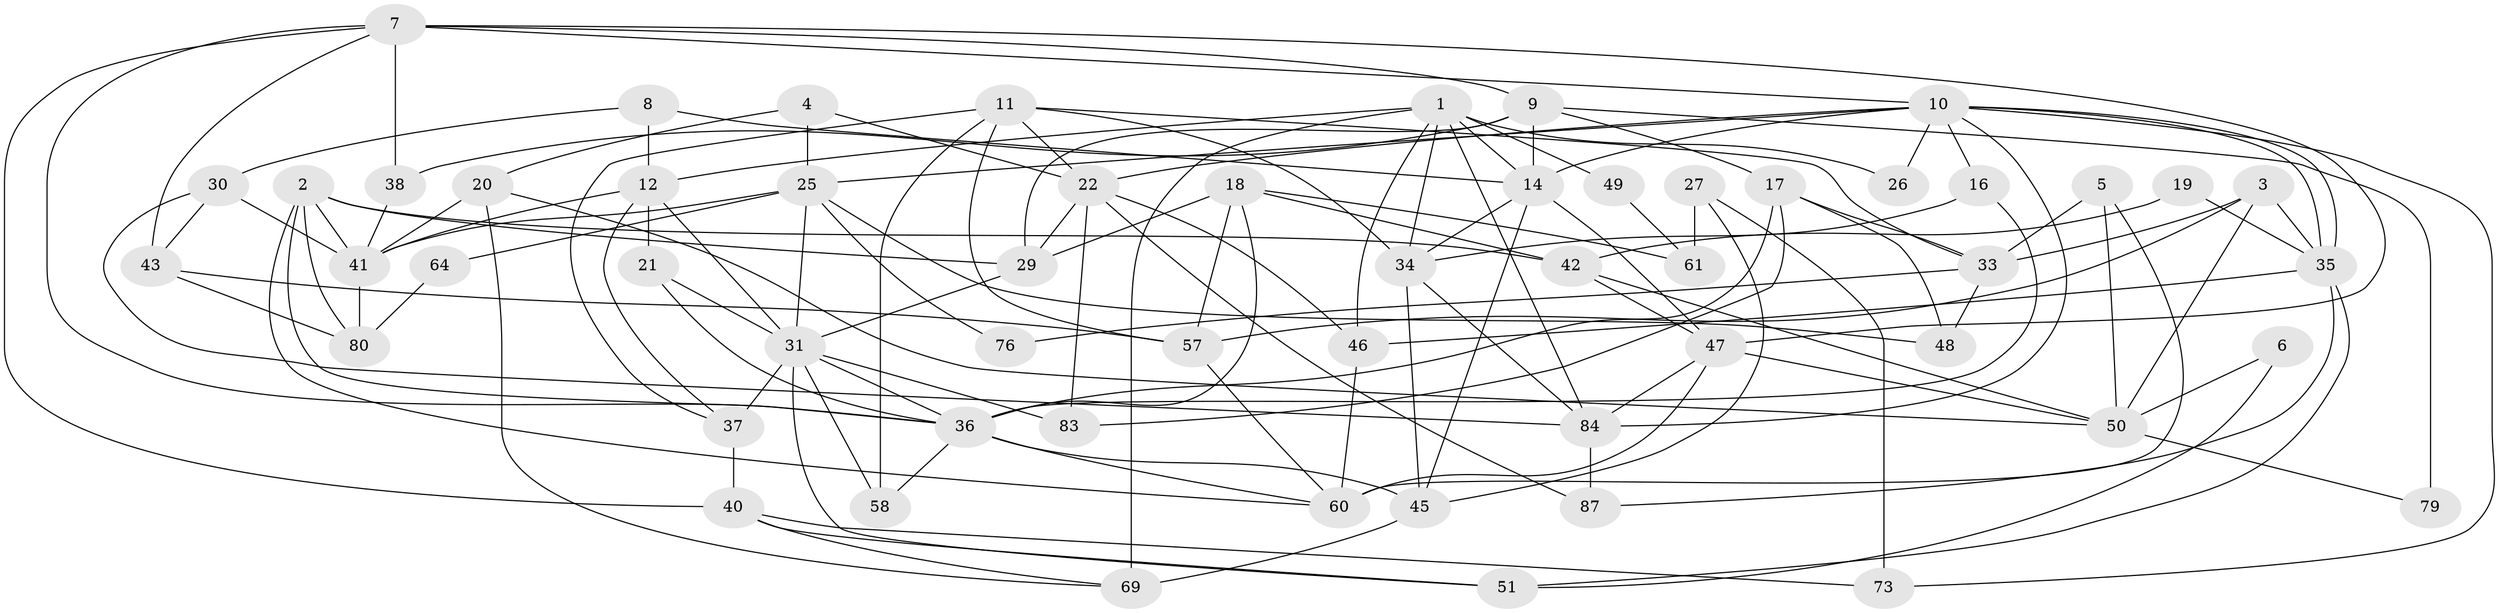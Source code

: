 // original degree distribution, {5: 0.19540229885057472, 3: 0.27586206896551724, 4: 0.28735632183908044, 2: 0.11494252873563218, 7: 0.034482758620689655, 6: 0.08045977011494253, 8: 0.011494252873563218}
// Generated by graph-tools (version 1.1) at 2025/41/03/06/25 10:41:58]
// undirected, 56 vertices, 132 edges
graph export_dot {
graph [start="1"]
  node [color=gray90,style=filled];
  1 [super="+86"];
  2 [super="+59"];
  3;
  4;
  5;
  6;
  7 [super="+28"];
  8;
  9 [super="+23"];
  10 [super="+15"];
  11 [super="+32"];
  12 [super="+13"];
  14 [super="+52"];
  16;
  17 [super="+68"];
  18 [super="+53"];
  19 [super="+77"];
  20 [super="+24"];
  21;
  22 [super="+56"];
  25 [super="+72"];
  26;
  27;
  29 [super="+39"];
  30;
  31 [super="+54"];
  33 [super="+85"];
  34 [super="+66"];
  35 [super="+63"];
  36 [super="+81"];
  37 [super="+78"];
  38;
  40;
  41 [super="+44"];
  42 [super="+82"];
  43 [super="+55"];
  45 [super="+74"];
  46;
  47 [super="+65"];
  48;
  49;
  50 [super="+71"];
  51;
  57 [super="+62"];
  58 [super="+70"];
  60 [super="+67"];
  61;
  64;
  69 [super="+75"];
  73;
  76;
  79;
  80;
  83;
  84;
  87;
  1 -- 34;
  1 -- 69;
  1 -- 26;
  1 -- 12;
  1 -- 49;
  1 -- 84;
  1 -- 14;
  1 -- 46;
  2 -- 36;
  2 -- 80;
  2 -- 41;
  2 -- 42;
  2 -- 29;
  2 -- 60;
  3 -- 57;
  3 -- 33;
  3 -- 50;
  3 -- 35;
  4 -- 25;
  4 -- 22;
  4 -- 20;
  5 -- 33;
  5 -- 50;
  5 -- 60;
  6 -- 51;
  6 -- 50;
  7 -- 47;
  7 -- 36;
  7 -- 38;
  7 -- 40;
  7 -- 9;
  7 -- 10;
  7 -- 43;
  8 -- 14;
  8 -- 30;
  8 -- 12;
  9 -- 17;
  9 -- 79 [weight=2];
  9 -- 38;
  9 -- 14;
  9 -- 29;
  10 -- 35;
  10 -- 35;
  10 -- 22;
  10 -- 73;
  10 -- 14;
  10 -- 16;
  10 -- 26;
  10 -- 84;
  10 -- 25;
  11 -- 57;
  11 -- 34;
  11 -- 33;
  11 -- 37;
  11 -- 22;
  11 -- 58;
  12 -- 37;
  12 -- 21;
  12 -- 41;
  12 -- 31;
  14 -- 45;
  14 -- 34;
  14 -- 47;
  16 -- 36;
  16 -- 34;
  17 -- 33;
  17 -- 48;
  17 -- 83;
  17 -- 36;
  18 -- 61;
  18 -- 57 [weight=2];
  18 -- 36;
  18 -- 42;
  18 -- 29;
  19 -- 42;
  19 -- 35;
  20 -- 69;
  20 -- 41;
  20 -- 50;
  21 -- 31;
  21 -- 36;
  22 -- 83 [weight=2];
  22 -- 46;
  22 -- 87;
  22 -- 29;
  25 -- 41;
  25 -- 48;
  25 -- 76;
  25 -- 64;
  25 -- 31;
  27 -- 73;
  27 -- 61;
  27 -- 45;
  29 -- 31;
  30 -- 41;
  30 -- 84;
  30 -- 43;
  31 -- 37 [weight=2];
  31 -- 51;
  31 -- 36;
  31 -- 83;
  31 -- 58;
  33 -- 48;
  33 -- 76;
  34 -- 84;
  34 -- 45;
  35 -- 46;
  35 -- 51;
  35 -- 87;
  36 -- 45;
  36 -- 58;
  36 -- 60;
  37 -- 40;
  38 -- 41;
  40 -- 51;
  40 -- 73;
  40 -- 69;
  41 -- 80;
  42 -- 50;
  42 -- 47;
  43 -- 80;
  43 -- 57;
  45 -- 69 [weight=2];
  46 -- 60;
  47 -- 84;
  47 -- 60 [weight=2];
  47 -- 50;
  49 -- 61;
  50 -- 79;
  57 -- 60;
  64 -- 80;
  84 -- 87;
}
